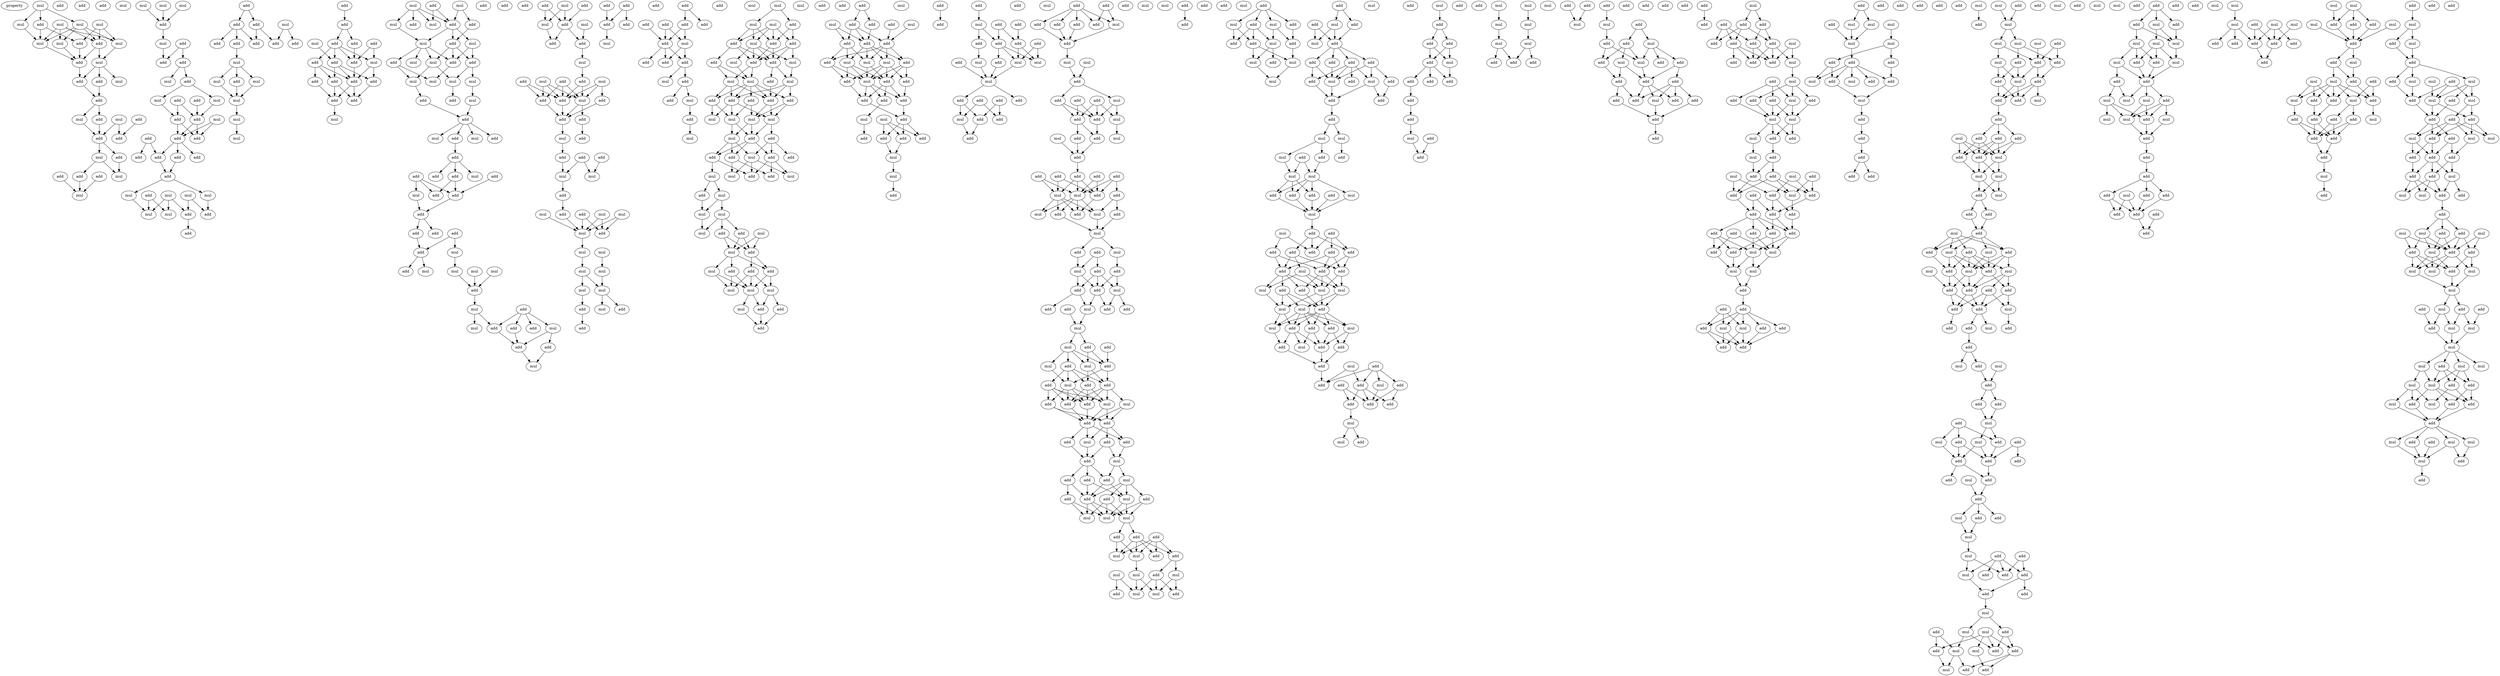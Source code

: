 digraph {
    node [fontcolor=black]
    property [mul=2,lf=1.9]
    0 [ label = mul ];
    1 [ label = mul ];
    2 [ label = mul ];
    3 [ label = mul ];
    4 [ label = add ];
    5 [ label = mul ];
    6 [ label = mul ];
    7 [ label = mul ];
    8 [ label = add ];
    9 [ label = mul ];
    10 [ label = add ];
    11 [ label = mul ];
    12 [ label = add ];
    13 [ label = add ];
    14 [ label = mul ];
    15 [ label = add ];
    16 [ label = add ];
    17 [ label = add ];
    18 [ label = mul ];
    19 [ label = add ];
    20 [ label = add ];
    21 [ label = mul ];
    22 [ label = add ];
    23 [ label = add ];
    24 [ label = add ];
    25 [ label = mul ];
    26 [ label = add ];
    27 [ label = add ];
    28 [ label = add ];
    29 [ label = mul ];
    30 [ label = add ];
    31 [ label = mul ];
    32 [ label = add ];
    33 [ label = mul ];
    34 [ label = mul ];
    35 [ label = mul ];
    36 [ label = mul ];
    37 [ label = add ];
    38 [ label = mul ];
    39 [ label = add ];
    40 [ label = add ];
    41 [ label = add ];
    42 [ label = mul ];
    43 [ label = add ];
    44 [ label = mul ];
    45 [ label = add ];
    46 [ label = add ];
    47 [ label = mul ];
    48 [ label = add ];
    49 [ label = add ];
    50 [ label = mul ];
    51 [ label = add ];
    52 [ label = add ];
    53 [ label = add ];
    54 [ label = add ];
    55 [ label = add ];
    56 [ label = add ];
    57 [ label = add ];
    58 [ label = add ];
    59 [ label = add ];
    60 [ label = mul ];
    61 [ label = mul ];
    62 [ label = mul ];
    63 [ label = mul ];
    64 [ label = add ];
    65 [ label = add ];
    66 [ label = mul ];
    67 [ label = mul ];
    68 [ label = add ];
    69 [ label = add ];
    70 [ label = mul ];
    71 [ label = add ];
    72 [ label = add ];
    73 [ label = add ];
    74 [ label = add ];
    75 [ label = add ];
    76 [ label = add ];
    77 [ label = add ];
    78 [ label = mul ];
    79 [ label = mul ];
    80 [ label = add ];
    81 [ label = mul ];
    82 [ label = mul ];
    83 [ label = mul ];
    84 [ label = mul ];
    85 [ label = add ];
    86 [ label = add ];
    87 [ label = add ];
    88 [ label = mul ];
    89 [ label = add ];
    90 [ label = add ];
    91 [ label = add ];
    92 [ label = add ];
    93 [ label = mul ];
    94 [ label = add ];
    95 [ label = add ];
    96 [ label = add ];
    97 [ label = add ];
    98 [ label = add ];
    99 [ label = add ];
    100 [ label = add ];
    101 [ label = mul ];
    102 [ label = mul ];
    103 [ label = add ];
    104 [ label = mul ];
    105 [ label = add ];
    106 [ label = mul ];
    107 [ label = mul ];
    108 [ label = add ];
    109 [ label = add ];
    110 [ label = add ];
    111 [ label = add ];
    112 [ label = mul ];
    113 [ label = mul ];
    114 [ label = add ];
    115 [ label = mul ];
    116 [ label = add ];
    117 [ label = add ];
    118 [ label = mul ];
    119 [ label = mul ];
    120 [ label = mul ];
    121 [ label = mul ];
    122 [ label = mul ];
    123 [ label = add ];
    124 [ label = add ];
    125 [ label = mul ];
    126 [ label = add ];
    127 [ label = add ];
    128 [ label = mul ];
    129 [ label = add ];
    130 [ label = mul ];
    131 [ label = add ];
    132 [ label = add ];
    133 [ label = mul ];
    134 [ label = add ];
    135 [ label = add ];
    136 [ label = add ];
    137 [ label = add ];
    138 [ label = add ];
    139 [ label = mul ];
    140 [ label = add ];
    141 [ label = add ];
    142 [ label = add ];
    143 [ label = add ];
    144 [ label = add ];
    145 [ label = mul ];
    146 [ label = add ];
    147 [ label = mul ];
    148 [ label = mul ];
    149 [ label = add ];
    150 [ label = mul ];
    151 [ label = mul ];
    152 [ label = add ];
    153 [ label = add ];
    154 [ label = mul ];
    155 [ label = add ];
    156 [ label = mul ];
    157 [ label = add ];
    158 [ label = mul ];
    159 [ label = add ];
    160 [ label = add ];
    161 [ label = add ];
    162 [ label = mul ];
    163 [ label = add ];
    164 [ label = add ];
    165 [ label = mul ];
    166 [ label = add ];
    167 [ label = mul ];
    168 [ label = add ];
    169 [ label = mul ];
    170 [ label = add ];
    171 [ label = add ];
    172 [ label = mul ];
    173 [ label = add ];
    174 [ label = add ];
    175 [ label = mul ];
    176 [ label = mul ];
    177 [ label = add ];
    178 [ label = add ];
    179 [ label = add ];
    180 [ label = mul ];
    181 [ label = add ];
    182 [ label = add ];
    183 [ label = add ];
    184 [ label = mul ];
    185 [ label = add ];
    186 [ label = add ];
    187 [ label = add ];
    188 [ label = add ];
    189 [ label = mul ];
    190 [ label = mul ];
    191 [ label = add ];
    192 [ label = add ];
    193 [ label = mul ];
    194 [ label = add ];
    195 [ label = mul ];
    196 [ label = mul ];
    197 [ label = add ];
    198 [ label = mul ];
    199 [ label = mul ];
    200 [ label = mul ];
    201 [ label = mul ];
    202 [ label = mul ];
    203 [ label = mul ];
    204 [ label = mul ];
    205 [ label = add ];
    206 [ label = mul ];
    207 [ label = add ];
    208 [ label = add ];
    209 [ label = add ];
    210 [ label = add ];
    211 [ label = add ];
    212 [ label = add ];
    213 [ label = mul ];
    214 [ label = add ];
    215 [ label = add ];
    216 [ label = add ];
    217 [ label = add ];
    218 [ label = add ];
    219 [ label = add ];
    220 [ label = add ];
    221 [ label = mul ];
    222 [ label = add ];
    223 [ label = add ];
    224 [ label = add ];
    225 [ label = add ];
    226 [ label = mul ];
    227 [ label = add ];
    228 [ label = mul ];
    229 [ label = add ];
    230 [ label = mul ];
    231 [ label = add ];
    232 [ label = mul ];
    233 [ label = mul ];
    234 [ label = mul ];
    235 [ label = mul ];
    236 [ label = add ];
    237 [ label = add ];
    238 [ label = add ];
    239 [ label = mul ];
    240 [ label = add ];
    241 [ label = mul ];
    242 [ label = add ];
    243 [ label = add ];
    244 [ label = mul ];
    245 [ label = add ];
    246 [ label = mul ];
    247 [ label = mul ];
    248 [ label = add ];
    249 [ label = mul ];
    250 [ label = add ];
    251 [ label = add ];
    252 [ label = add ];
    253 [ label = add ];
    254 [ label = add ];
    255 [ label = mul ];
    256 [ label = mul ];
    257 [ label = mul ];
    258 [ label = mul ];
    259 [ label = mul ];
    260 [ label = add ];
    261 [ label = mul ];
    262 [ label = add ];
    263 [ label = add ];
    264 [ label = add ];
    265 [ label = mul ];
    266 [ label = add ];
    267 [ label = add ];
    268 [ label = mul ];
    269 [ label = mul ];
    270 [ label = add ];
    271 [ label = add ];
    272 [ label = mul ];
    273 [ label = add ];
    274 [ label = mul ];
    275 [ label = mul ];
    276 [ label = mul ];
    277 [ label = mul ];
    278 [ label = add ];
    279 [ label = mul ];
    280 [ label = add ];
    281 [ label = add ];
    282 [ label = mul ];
    283 [ label = add ];
    284 [ label = add ];
    285 [ label = mul ];
    286 [ label = add ];
    287 [ label = add ];
    288 [ label = mul ];
    289 [ label = mul ];
    290 [ label = mul ];
    291 [ label = add ];
    292 [ label = mul ];
    293 [ label = add ];
    294 [ label = add ];
    295 [ label = add ];
    296 [ label = add ];
    297 [ label = add ];
    298 [ label = mul ];
    299 [ label = add ];
    300 [ label = mul ];
    301 [ label = add ];
    302 [ label = add ];
    303 [ label = add ];
    304 [ label = add ];
    305 [ label = mul ];
    306 [ label = mul ];
    307 [ label = add ];
    308 [ label = add ];
    309 [ label = mul ];
    310 [ label = add ];
    311 [ label = add ];
    312 [ label = mul ];
    313 [ label = add ];
    314 [ label = add ];
    315 [ label = add ];
    316 [ label = add ];
    317 [ label = mul ];
    318 [ label = mul ];
    319 [ label = add ];
    320 [ label = add ];
    321 [ label = add ];
    322 [ label = add ];
    323 [ label = add ];
    324 [ label = mul ];
    325 [ label = mul ];
    326 [ label = add ];
    327 [ label = mul ];
    328 [ label = add ];
    329 [ label = add ];
    330 [ label = add ];
    331 [ label = mul ];
    332 [ label = add ];
    333 [ label = add ];
    334 [ label = add ];
    335 [ label = add ];
    336 [ label = add ];
    337 [ label = add ];
    338 [ label = add ];
    339 [ label = mul ];
    340 [ label = add ];
    341 [ label = add ];
    342 [ label = mul ];
    343 [ label = mul ];
    344 [ label = mul ];
    345 [ label = mul ];
    346 [ label = add ];
    347 [ label = add ];
    348 [ label = add ];
    349 [ label = add ];
    350 [ label = mul ];
    351 [ label = add ];
    352 [ label = add ];
    353 [ label = add ];
    354 [ label = add ];
    355 [ label = add ];
    356 [ label = add ];
    357 [ label = mul ];
    358 [ label = add ];
    359 [ label = add ];
    360 [ label = add ];
    361 [ label = add ];
    362 [ label = mul ];
    363 [ label = mul ];
    364 [ label = add ];
    365 [ label = add ];
    366 [ label = add ];
    367 [ label = add ];
    368 [ label = mul ];
    369 [ label = add ];
    370 [ label = add ];
    371 [ label = add ];
    372 [ label = mul ];
    373 [ label = mul ];
    374 [ label = add ];
    375 [ label = add ];
    376 [ label = mul ];
    377 [ label = mul ];
    378 [ label = add ];
    379 [ label = add ];
    380 [ label = add ];
    381 [ label = add ];
    382 [ label = add ];
    383 [ label = add ];
    384 [ label = add ];
    385 [ label = add ];
    386 [ label = mul ];
    387 [ label = mul ];
    388 [ label = add ];
    389 [ label = add ];
    390 [ label = mul ];
    391 [ label = mul ];
    392 [ label = add ];
    393 [ label = mul ];
    394 [ label = mul ];
    395 [ label = add ];
    396 [ label = add ];
    397 [ label = add ];
    398 [ label = add ];
    399 [ label = mul ];
    400 [ label = add ];
    401 [ label = mul ];
    402 [ label = add ];
    403 [ label = add ];
    404 [ label = mul ];
    405 [ label = add ];
    406 [ label = add ];
    407 [ label = add ];
    408 [ label = mul ];
    409 [ label = mul ];
    410 [ label = add ];
    411 [ label = add ];
    412 [ label = add ];
    413 [ label = add ];
    414 [ label = mul ];
    415 [ label = mul ];
    416 [ label = add ];
    417 [ label = mul ];
    418 [ label = add ];
    419 [ label = add ];
    420 [ label = add ];
    421 [ label = add ];
    422 [ label = mul ];
    423 [ label = mul ];
    424 [ label = add ];
    425 [ label = add ];
    426 [ label = add ];
    427 [ label = mul ];
    428 [ label = add ];
    429 [ label = mul ];
    430 [ label = add ];
    431 [ label = add ];
    432 [ label = mul ];
    433 [ label = add ];
    434 [ label = mul ];
    435 [ label = add ];
    436 [ label = add ];
    437 [ label = add ];
    438 [ label = add ];
    439 [ label = add ];
    440 [ label = add ];
    441 [ label = add ];
    442 [ label = mul ];
    443 [ label = mul ];
    444 [ label = mul ];
    445 [ label = mul ];
    446 [ label = add ];
    447 [ label = add ];
    448 [ label = add ];
    449 [ label = mul ];
    450 [ label = mul ];
    451 [ label = add ];
    452 [ label = add ];
    453 [ label = mul ];
    454 [ label = add ];
    455 [ label = mul ];
    456 [ label = mul ];
    457 [ label = add ];
    458 [ label = mul ];
    459 [ label = add ];
    460 [ label = mul ];
    461 [ label = add ];
    462 [ label = add ];
    463 [ label = add ];
    464 [ label = add ];
    465 [ label = mul ];
    466 [ label = add ];
    467 [ label = mul ];
    468 [ label = add ];
    469 [ label = mul ];
    470 [ label = add ];
    471 [ label = add ];
    472 [ label = add ];
    473 [ label = mul ];
    474 [ label = add ];
    475 [ label = add ];
    476 [ label = mul ];
    477 [ label = mul ];
    478 [ label = mul ];
    479 [ label = add ];
    480 [ label = add ];
    481 [ label = add ];
    482 [ label = mul ];
    483 [ label = mul ];
    484 [ label = add ];
    485 [ label = mul ];
    486 [ label = add ];
    487 [ label = add ];
    488 [ label = add ];
    489 [ label = add ];
    490 [ label = add ];
    491 [ label = mul ];
    492 [ label = add ];
    493 [ label = add ];
    494 [ label = add ];
    495 [ label = mul ];
    496 [ label = add ];
    497 [ label = add ];
    498 [ label = add ];
    499 [ label = mul ];
    500 [ label = mul ];
    501 [ label = add ];
    502 [ label = add ];
    503 [ label = add ];
    504 [ label = mul ];
    505 [ label = mul ];
    506 [ label = mul ];
    507 [ label = add ];
    508 [ label = mul ];
    509 [ label = add ];
    510 [ label = add ];
    511 [ label = add ];
    512 [ label = mul ];
    513 [ label = mul ];
    514 [ label = add ];
    515 [ label = add ];
    516 [ label = add ];
    517 [ label = add ];
    518 [ label = add ];
    519 [ label = add ];
    520 [ label = add ];
    521 [ label = add ];
    522 [ label = add ];
    523 [ label = add ];
    524 [ label = mul ];
    525 [ label = mul ];
    526 [ label = add ];
    527 [ label = mul ];
    528 [ label = mul ];
    529 [ label = add ];
    530 [ label = mul ];
    531 [ label = mul ];
    532 [ label = add ];
    533 [ label = add ];
    534 [ label = add ];
    535 [ label = mul ];
    536 [ label = mul ];
    537 [ label = add ];
    538 [ label = mul ];
    539 [ label = add ];
    540 [ label = add ];
    541 [ label = add ];
    542 [ label = add ];
    543 [ label = mul ];
    544 [ label = add ];
    545 [ label = mul ];
    546 [ label = add ];
    547 [ label = add ];
    548 [ label = add ];
    549 [ label = add ];
    550 [ label = add ];
    551 [ label = add ];
    552 [ label = add ];
    553 [ label = mul ];
    554 [ label = mul ];
    555 [ label = mul ];
    556 [ label = add ];
    557 [ label = add ];
    558 [ label = add ];
    559 [ label = add ];
    560 [ label = add ];
    561 [ label = mul ];
    562 [ label = add ];
    563 [ label = add ];
    564 [ label = add ];
    565 [ label = add ];
    566 [ label = add ];
    567 [ label = add ];
    568 [ label = mul ];
    569 [ label = add ];
    570 [ label = add ];
    571 [ label = add ];
    572 [ label = mul ];
    573 [ label = mul ];
    574 [ label = mul ];
    575 [ label = mul ];
    576 [ label = mul ];
    577 [ label = mul ];
    578 [ label = mul ];
    579 [ label = add ];
    580 [ label = add ];
    581 [ label = add ];
    582 [ label = add ];
    583 [ label = add ];
    584 [ label = mul ];
    585 [ label = add ];
    586 [ label = mul ];
    587 [ label = add ];
    588 [ label = add ];
    589 [ label = add ];
    590 [ label = mul ];
    591 [ label = add ];
    592 [ label = mul ];
    593 [ label = add ];
    594 [ label = add ];
    595 [ label = add ];
    596 [ label = mul ];
    597 [ label = add ];
    598 [ label = add ];
    599 [ label = add ];
    600 [ label = add ];
    601 [ label = add ];
    602 [ label = mul ];
    603 [ label = add ];
    604 [ label = add ];
    605 [ label = add ];
    606 [ label = add ];
    607 [ label = add ];
    608 [ label = add ];
    609 [ label = add ];
    610 [ label = add ];
    611 [ label = add ];
    612 [ label = mul ];
    613 [ label = add ];
    614 [ label = add ];
    615 [ label = add ];
    616 [ label = add ];
    617 [ label = add ];
    618 [ label = add ];
    619 [ label = add ];
    620 [ label = mul ];
    621 [ label = add ];
    622 [ label = mul ];
    623 [ label = add ];
    624 [ label = add ];
    625 [ label = mul ];
    626 [ label = add ];
    627 [ label = add ];
    628 [ label = mul ];
    629 [ label = add ];
    630 [ label = add ];
    631 [ label = add ];
    632 [ label = mul ];
    633 [ label = mul ];
    634 [ label = add ];
    635 [ label = add ];
    636 [ label = mul ];
    637 [ label = add ];
    638 [ label = mul ];
    639 [ label = add ];
    640 [ label = add ];
    641 [ label = mul ];
    642 [ label = mul ];
    643 [ label = add ];
    644 [ label = mul ];
    645 [ label = add ];
    646 [ label = add ];
    647 [ label = add ];
    648 [ label = add ];
    649 [ label = add ];
    650 [ label = add ];
    651 [ label = add ];
    652 [ label = add ];
    653 [ label = add ];
    654 [ label = add ];
    655 [ label = add ];
    656 [ label = add ];
    657 [ label = mul ];
    658 [ label = mul ];
    659 [ label = add ];
    660 [ label = add ];
    661 [ label = mul ];
    662 [ label = mul ];
    663 [ label = add ];
    664 [ label = add ];
    665 [ label = add ];
    666 [ label = add ];
    667 [ label = mul ];
    668 [ label = add ];
    669 [ label = mul ];
    670 [ label = add ];
    671 [ label = add ];
    672 [ label = add ];
    673 [ label = add ];
    674 [ label = add ];
    675 [ label = mul ];
    676 [ label = mul ];
    677 [ label = mul ];
    678 [ label = mul ];
    679 [ label = mul ];
    680 [ label = add ];
    681 [ label = add ];
    682 [ label = add ];
    683 [ label = mul ];
    684 [ label = add ];
    685 [ label = mul ];
    686 [ label = add ];
    687 [ label = add ];
    688 [ label = mul ];
    689 [ label = add ];
    690 [ label = add ];
    691 [ label = add ];
    692 [ label = add ];
    693 [ label = add ];
    694 [ label = add ];
    695 [ label = add ];
    696 [ label = add ];
    697 [ label = add ];
    698 [ label = add ];
    699 [ label = mul ];
    700 [ label = mul ];
    701 [ label = add ];
    702 [ label = add ];
    703 [ label = mul ];
    704 [ label = mul ];
    705 [ label = mul ];
    706 [ label = mul ];
    707 [ label = add ];
    708 [ label = mul ];
    709 [ label = add ];
    710 [ label = add ];
    711 [ label = add ];
    712 [ label = add ];
    713 [ label = add ];
    714 [ label = mul ];
    715 [ label = add ];
    716 [ label = add ];
    717 [ label = mul ];
    718 [ label = add ];
    719 [ label = add ];
    720 [ label = add ];
    721 [ label = add ];
    722 [ label = mul ];
    723 [ label = add ];
    724 [ label = mul ];
    725 [ label = add ];
    726 [ label = mul ];
    727 [ label = mul ];
    728 [ label = mul ];
    729 [ label = add ];
    730 [ label = add ];
    731 [ label = add ];
    732 [ label = add ];
    733 [ label = mul ];
    734 [ label = add ];
    735 [ label = add ];
    736 [ label = add ];
    737 [ label = mul ];
    738 [ label = mul ];
    739 [ label = add ];
    740 [ label = mul ];
    741 [ label = add ];
    742 [ label = add ];
    743 [ label = mul ];
    744 [ label = mul ];
    745 [ label = add ];
    746 [ label = add ];
    747 [ label = add ];
    748 [ label = add ];
    749 [ label = mul ];
    750 [ label = add ];
    751 [ label = add ];
    752 [ label = add ];
    753 [ label = mul ];
    754 [ label = add ];
    755 [ label = add ];
    756 [ label = add ];
    757 [ label = mul ];
    758 [ label = mul ];
    759 [ label = mul ];
    760 [ label = add ];
    761 [ label = add ];
    762 [ label = add ];
    763 [ label = mul ];
    764 [ label = add ];
    765 [ label = add ];
    766 [ label = mul ];
    767 [ label = add ];
    768 [ label = add ];
    769 [ label = add ];
    770 [ label = add ];
    771 [ label = mul ];
    772 [ label = mul ];
    773 [ label = add ];
    774 [ label = add ];
    775 [ label = add ];
    776 [ label = mul ];
    777 [ label = add ];
    778 [ label = add ];
    779 [ label = mul ];
    780 [ label = add ];
    781 [ label = add ];
    782 [ label = mul ];
    783 [ label = add ];
    784 [ label = mul ];
    785 [ label = mul ];
    786 [ label = add ];
    787 [ label = add ];
    788 [ label = add ];
    789 [ label = mul ];
    790 [ label = add ];
    791 [ label = add ];
    792 [ label = add ];
    793 [ label = add ];
    794 [ label = add ];
    795 [ label = mul ];
    796 [ label = add ];
    797 [ label = mul ];
    798 [ label = mul ];
    799 [ label = add ];
    800 [ label = add ];
    801 [ label = mul ];
    802 [ label = add ];
    803 [ label = add ];
    804 [ label = mul ];
    805 [ label = add ];
    806 [ label = add ];
    807 [ label = mul ];
    808 [ label = add ];
    809 [ label = add ];
    810 [ label = add ];
    811 [ label = mul ];
    812 [ label = mul ];
    813 [ label = mul ];
    814 [ label = mul ];
    815 [ label = add ];
    816 [ label = mul ];
    817 [ label = mul ];
    818 [ label = add ];
    819 [ label = add ];
    820 [ label = add ];
    821 [ label = mul ];
    822 [ label = mul ];
    823 [ label = mul ];
    824 [ label = add ];
    825 [ label = add ];
    826 [ label = mul ];
    827 [ label = mul ];
    828 [ label = mul ];
    829 [ label = add ];
    830 [ label = add ];
    831 [ label = add ];
    832 [ label = add ];
    833 [ label = mul ];
    834 [ label = add ];
    835 [ label = add ];
    836 [ label = add ];
    837 [ label = mul ];
    838 [ label = add ];
    839 [ label = add ];
    840 [ label = add ];
    841 [ label = add ];
    842 [ label = add ];
    843 [ label = mul ];
    844 [ label = add ];
    845 [ label = mul ];
    846 [ label = mul ];
    847 [ label = mul ];
    848 [ label = add ];
    849 [ label = add ];
    850 [ label = add ];
    851 [ label = add ];
    852 [ label = add ];
    853 [ label = add ];
    854 [ label = mul ];
    855 [ label = mul ];
    856 [ label = mul ];
    857 [ label = add ];
    858 [ label = add ];
    859 [ label = add ];
    860 [ label = mul ];
    861 [ label = add ];
    862 [ label = mul ];
    863 [ label = add ];
    864 [ label = mul ];
    865 [ label = mul ];
    866 [ label = add ];
    867 [ label = add ];
    868 [ label = add ];
    869 [ label = mul ];
    870 [ label = add ];
    871 [ label = mul ];
    872 [ label = add ];
    873 [ label = add ];
    874 [ label = add ];
    875 [ label = add ];
    876 [ label = mul ];
    877 [ label = add ];
    878 [ label = add ];
    879 [ label = add ];
    880 [ label = add ];
    881 [ label = add ];
    882 [ label = mul ];
    883 [ label = add ];
    884 [ label = add ];
    885 [ label = mul ];
    886 [ label = add ];
    887 [ label = mul ];
    888 [ label = add ];
    889 [ label = mul ];
    890 [ label = add ];
    891 [ label = mul ];
    892 [ label = mul ];
    893 [ label = add ];
    894 [ label = mul ];
    895 [ label = add ];
    896 [ label = add ];
    897 [ label = mul ];
    898 [ label = add ];
    899 [ label = add ];
    900 [ label = add ];
    901 [ label = mul ];
    902 [ label = mul ];
    903 [ label = mul ];
    904 [ label = add ];
    905 [ label = add ];
    906 [ label = add ];
    907 [ label = add ];
    908 [ label = add ];
    909 [ label = add ];
    910 [ label = mul ];
    911 [ label = add ];
    912 [ label = mul ];
    913 [ label = add ];
    914 [ label = mul ];
    915 [ label = add ];
    916 [ label = add ];
    917 [ label = add ];
    918 [ label = mul ];
    919 [ label = mul ];
    920 [ label = add ];
    921 [ label = mul ];
    922 [ label = add ];
    923 [ label = add ];
    924 [ label = add ];
    925 [ label = mul ];
    926 [ label = add ];
    927 [ label = mul ];
    928 [ label = mul ];
    929 [ label = mul ];
    930 [ label = mul ];
    931 [ label = add ];
    932 [ label = add ];
    933 [ label = mul ];
    934 [ label = add ];
    935 [ label = add ];
    936 [ label = add ];
    937 [ label = mul ];
    938 [ label = mul ];
    939 [ label = mul ];
    940 [ label = mul ];
    941 [ label = mul ];
    942 [ label = add ];
    943 [ label = mul ];
    944 [ label = add ];
    945 [ label = mul ];
    946 [ label = mul ];
    947 [ label = add ];
    948 [ label = add ];
    949 [ label = add ];
    950 [ label = add ];
    951 [ label = mul ];
    952 [ label = mul ];
    953 [ label = add ];
    954 [ label = add ];
    955 [ label = mul ];
    956 [ label = add ];
    957 [ label = mul ];
    958 [ label = mul ];
    959 [ label = mul ];
    960 [ label = add ];
    961 [ label = add ];
    0 -> 1 [ name = 0 ];
    0 -> 4 [ name = 1 ];
    0 -> 5 [ name = 2 ];
    1 -> 6 [ name = 3 ];
    2 -> 6 [ name = 4 ];
    2 -> 7 [ name = 5 ];
    2 -> 8 [ name = 6 ];
    2 -> 9 [ name = 7 ];
    3 -> 7 [ name = 8 ];
    3 -> 8 [ name = 9 ];
    3 -> 10 [ name = 10 ];
    4 -> 6 [ name = 11 ];
    4 -> 10 [ name = 12 ];
    5 -> 6 [ name = 13 ];
    5 -> 7 [ name = 14 ];
    5 -> 8 [ name = 15 ];
    5 -> 9 [ name = 16 ];
    6 -> 12 [ name = 17 ];
    7 -> 11 [ name = 18 ];
    8 -> 11 [ name = 19 ];
    8 -> 12 [ name = 20 ];
    9 -> 12 [ name = 21 ];
    10 -> 12 [ name = 22 ];
    11 -> 13 [ name = 23 ];
    11 -> 14 [ name = 24 ];
    11 -> 16 [ name = 25 ];
    12 -> 13 [ name = 26 ];
    13 -> 17 [ name = 27 ];
    16 -> 17 [ name = 28 ];
    17 -> 18 [ name = 29 ];
    17 -> 19 [ name = 30 ];
    18 -> 23 [ name = 31 ];
    19 -> 23 [ name = 32 ];
    21 -> 23 [ name = 33 ];
    21 -> 24 [ name = 34 ];
    22 -> 24 [ name = 35 ];
    23 -> 25 [ name = 36 ];
    23 -> 26 [ name = 37 ];
    25 -> 28 [ name = 38 ];
    25 -> 29 [ name = 39 ];
    26 -> 29 [ name = 40 ];
    27 -> 31 [ name = 41 ];
    28 -> 31 [ name = 42 ];
    30 -> 31 [ name = 43 ];
    34 -> 37 [ name = 44 ];
    35 -> 37 [ name = 45 ];
    36 -> 37 [ name = 46 ];
    37 -> 38 [ name = 47 ];
    38 -> 41 [ name = 48 ];
    39 -> 40 [ name = 49 ];
    39 -> 41 [ name = 50 ];
    40 -> 42 [ name = 51 ];
    40 -> 43 [ name = 52 ];
    43 -> 44 [ name = 53 ];
    43 -> 47 [ name = 54 ];
    44 -> 48 [ name = 55 ];
    45 -> 49 [ name = 56 ];
    46 -> 48 [ name = 57 ];
    46 -> 49 [ name = 58 ];
    47 -> 49 [ name = 59 ];
    48 -> 51 [ name = 60 ];
    48 -> 53 [ name = 61 ];
    49 -> 51 [ name = 62 ];
    49 -> 53 [ name = 63 ];
    50 -> 51 [ name = 64 ];
    50 -> 53 [ name = 65 ];
    51 -> 54 [ name = 66 ];
    51 -> 55 [ name = 67 ];
    51 -> 56 [ name = 68 ];
    52 -> 54 [ name = 69 ];
    52 -> 57 [ name = 70 ];
    54 -> 58 [ name = 71 ];
    55 -> 58 [ name = 72 ];
    58 -> 60 [ name = 73 ];
    58 -> 61 [ name = 74 ];
    59 -> 66 [ name = 75 ];
    59 -> 67 [ name = 76 ];
    60 -> 64 [ name = 77 ];
    61 -> 66 [ name = 78 ];
    62 -> 65 [ name = 79 ];
    62 -> 66 [ name = 80 ];
    62 -> 67 [ name = 81 ];
    63 -> 64 [ name = 82 ];
    63 -> 65 [ name = 83 ];
    65 -> 68 [ name = 84 ];
    69 -> 71 [ name = 85 ];
    69 -> 72 [ name = 86 ];
    70 -> 74 [ name = 87 ];
    70 -> 75 [ name = 88 ];
    71 -> 74 [ name = 89 ];
    71 -> 77 [ name = 90 ];
    72 -> 73 [ name = 91 ];
    72 -> 76 [ name = 92 ];
    72 -> 77 [ name = 93 ];
    73 -> 78 [ name = 94 ];
    78 -> 79 [ name = 95 ];
    78 -> 80 [ name = 96 ];
    78 -> 81 [ name = 97 ];
    79 -> 82 [ name = 98 ];
    80 -> 82 [ name = 99 ];
    81 -> 82 [ name = 100 ];
    82 -> 83 [ name = 101 ];
    83 -> 84 [ name = 102 ];
    85 -> 86 [ name = 103 ];
    86 -> 87 [ name = 104 ];
    86 -> 90 [ name = 105 ];
    87 -> 94 [ name = 106 ];
    88 -> 91 [ name = 107 ];
    89 -> 93 [ name = 108 ];
    89 -> 94 [ name = 109 ];
    90 -> 91 [ name = 110 ];
    90 -> 92 [ name = 111 ];
    90 -> 93 [ name = 112 ];
    90 -> 94 [ name = 113 ];
    91 -> 96 [ name = 114 ];
    91 -> 97 [ name = 115 ];
    91 -> 98 [ name = 116 ];
    92 -> 95 [ name = 117 ];
    92 -> 97 [ name = 118 ];
    92 -> 98 [ name = 119 ];
    93 -> 96 [ name = 120 ];
    93 -> 98 [ name = 121 ];
    94 -> 98 [ name = 122 ];
    95 -> 100 [ name = 123 ];
    96 -> 99 [ name = 124 ];
    97 -> 99 [ name = 125 ];
    97 -> 100 [ name = 126 ];
    98 -> 99 [ name = 127 ];
    98 -> 100 [ name = 128 ];
    100 -> 101 [ name = 129 ];
    102 -> 106 [ name = 130 ];
    102 -> 107 [ name = 131 ];
    102 -> 109 [ name = 132 ];
    102 -> 110 [ name = 133 ];
    104 -> 108 [ name = 134 ];
    104 -> 110 [ name = 135 ];
    105 -> 107 [ name = 136 ];
    105 -> 110 [ name = 137 ];
    106 -> 112 [ name = 138 ];
    108 -> 111 [ name = 139 ];
    110 -> 111 [ name = 140 ];
    110 -> 112 [ name = 141 ];
    110 -> 113 [ name = 142 ];
    111 -> 114 [ name = 143 ];
    111 -> 117 [ name = 144 ];
    111 -> 118 [ name = 145 ];
    112 -> 115 [ name = 146 ];
    112 -> 116 [ name = 147 ];
    112 -> 117 [ name = 148 ];
    112 -> 118 [ name = 149 ];
    113 -> 114 [ name = 150 ];
    113 -> 117 [ name = 151 ];
    114 -> 121 [ name = 152 ];
    114 -> 122 [ name = 153 ];
    116 -> 119 [ name = 154 ];
    116 -> 120 [ name = 155 ];
    117 -> 119 [ name = 156 ];
    118 -> 120 [ name = 157 ];
    118 -> 121 [ name = 158 ];
    120 -> 124 [ name = 159 ];
    121 -> 123 [ name = 160 ];
    122 -> 125 [ name = 161 ];
    124 -> 126 [ name = 162 ];
    125 -> 126 [ name = 163 ];
    126 -> 128 [ name = 164 ];
    126 -> 129 [ name = 165 ];
    126 -> 130 [ name = 166 ];
    126 -> 131 [ name = 167 ];
    129 -> 132 [ name = 168 ];
    132 -> 133 [ name = 169 ];
    132 -> 134 [ name = 170 ];
    132 -> 135 [ name = 171 ];
    135 -> 138 [ name = 172 ];
    135 -> 140 [ name = 173 ];
    136 -> 140 [ name = 174 ];
    137 -> 138 [ name = 175 ];
    137 -> 139 [ name = 176 ];
    137 -> 140 [ name = 177 ];
    139 -> 141 [ name = 178 ];
    140 -> 141 [ name = 179 ];
    141 -> 143 [ name = 180 ];
    141 -> 144 [ name = 181 ];
    142 -> 145 [ name = 182 ];
    142 -> 146 [ name = 183 ];
    144 -> 146 [ name = 184 ];
    145 -> 148 [ name = 185 ];
    146 -> 147 [ name = 186 ];
    146 -> 149 [ name = 187 ];
    148 -> 152 [ name = 188 ];
    150 -> 152 [ name = 189 ];
    151 -> 152 [ name = 190 ];
    152 -> 154 [ name = 191 ];
    153 -> 155 [ name = 192 ];
    153 -> 157 [ name = 193 ];
    153 -> 158 [ name = 194 ];
    153 -> 159 [ name = 195 ];
    154 -> 156 [ name = 196 ];
    154 -> 157 [ name = 197 ];
    155 -> 160 [ name = 198 ];
    157 -> 160 [ name = 199 ];
    158 -> 160 [ name = 200 ];
    158 -> 161 [ name = 201 ];
    160 -> 162 [ name = 202 ];
    161 -> 162 [ name = 203 ];
    164 -> 168 [ name = 204 ];
    165 -> 167 [ name = 205 ];
    165 -> 168 [ name = 206 ];
    166 -> 167 [ name = 207 ];
    166 -> 168 [ name = 208 ];
    167 -> 170 [ name = 209 ];
    168 -> 170 [ name = 210 ];
    168 -> 171 [ name = 211 ];
    169 -> 171 [ name = 212 ];
    171 -> 172 [ name = 213 ];
    172 -> 177 [ name = 214 ];
    173 -> 178 [ name = 215 ];
    173 -> 181 [ name = 216 ];
    174 -> 178 [ name = 217 ];
    174 -> 180 [ name = 218 ];
    174 -> 181 [ name = 219 ];
    175 -> 178 [ name = 220 ];
    175 -> 180 [ name = 221 ];
    175 -> 181 [ name = 222 ];
    176 -> 178 [ name = 223 ];
    176 -> 179 [ name = 224 ];
    176 -> 180 [ name = 225 ];
    177 -> 178 [ name = 226 ];
    177 -> 180 [ name = 227 ];
    178 -> 182 [ name = 228 ];
    179 -> 182 [ name = 229 ];
    180 -> 182 [ name = 230 ];
    180 -> 183 [ name = 231 ];
    181 -> 182 [ name = 232 ];
    182 -> 184 [ name = 233 ];
    183 -> 185 [ name = 234 ];
    184 -> 187 [ name = 235 ];
    186 -> 190 [ name = 236 ];
    187 -> 189 [ name = 237 ];
    188 -> 189 [ name = 238 ];
    188 -> 190 [ name = 239 ];
    189 -> 191 [ name = 240 ];
    191 -> 192 [ name = 241 ];
    192 -> 198 [ name = 242 ];
    193 -> 197 [ name = 243 ];
    193 -> 198 [ name = 244 ];
    194 -> 197 [ name = 245 ];
    194 -> 198 [ name = 246 ];
    195 -> 197 [ name = 247 ];
    195 -> 198 [ name = 248 ];
    196 -> 198 [ name = 249 ];
    198 -> 199 [ name = 250 ];
    199 -> 201 [ name = 251 ];
    200 -> 202 [ name = 252 ];
    201 -> 203 [ name = 253 ];
    201 -> 204 [ name = 254 ];
    202 -> 204 [ name = 255 ];
    203 -> 207 [ name = 256 ];
    204 -> 205 [ name = 257 ];
    204 -> 206 [ name = 258 ];
    207 -> 208 [ name = 259 ];
    209 -> 212 [ name = 260 ];
    210 -> 211 [ name = 261 ];
    210 -> 212 [ name = 262 ];
    212 -> 213 [ name = 263 ];
    215 -> 218 [ name = 264 ];
    215 -> 219 [ name = 265 ];
    216 -> 220 [ name = 266 ];
    217 -> 220 [ name = 267 ];
    217 -> 221 [ name = 268 ];
    218 -> 220 [ name = 269 ];
    218 -> 221 [ name = 270 ];
    220 -> 222 [ name = 271 ];
    220 -> 223 [ name = 272 ];
    220 -> 225 [ name = 273 ];
    221 -> 223 [ name = 274 ];
    221 -> 225 [ name = 275 ];
    223 -> 226 [ name = 276 ];
    223 -> 227 [ name = 277 ];
    227 -> 229 [ name = 278 ];
    227 -> 230 [ name = 279 ];
    230 -> 231 [ name = 280 ];
    231 -> 232 [ name = 281 ];
    233 -> 235 [ name = 282 ];
    233 -> 236 [ name = 283 ];
    234 -> 237 [ name = 284 ];
    234 -> 238 [ name = 285 ];
    234 -> 239 [ name = 286 ];
    234 -> 240 [ name = 287 ];
    235 -> 238 [ name = 288 ];
    235 -> 239 [ name = 289 ];
    235 -> 240 [ name = 290 ];
    236 -> 237 [ name = 291 ];
    236 -> 238 [ name = 292 ];
    237 -> 242 [ name = 293 ];
    237 -> 244 [ name = 294 ];
    237 -> 245 [ name = 295 ];
    238 -> 242 [ name = 296 ];
    238 -> 245 [ name = 297 ];
    239 -> 241 [ name = 298 ];
    239 -> 242 [ name = 299 ];
    239 -> 244 [ name = 300 ];
    239 -> 245 [ name = 301 ];
    240 -> 242 [ name = 302 ];
    240 -> 243 [ name = 303 ];
    240 -> 245 [ name = 304 ];
    241 -> 247 [ name = 305 ];
    242 -> 246 [ name = 306 ];
    242 -> 247 [ name = 307 ];
    243 -> 246 [ name = 308 ];
    243 -> 247 [ name = 309 ];
    244 -> 249 [ name = 310 ];
    245 -> 248 [ name = 311 ];
    245 -> 249 [ name = 312 ];
    246 -> 250 [ name = 313 ];
    246 -> 253 [ name = 314 ];
    246 -> 254 [ name = 315 ];
    247 -> 250 [ name = 316 ];
    247 -> 251 [ name = 317 ];
    247 -> 252 [ name = 318 ];
    247 -> 253 [ name = 319 ];
    247 -> 254 [ name = 320 ];
    248 -> 250 [ name = 321 ];
    249 -> 250 [ name = 322 ];
    249 -> 251 [ name = 323 ];
    249 -> 253 [ name = 324 ];
    250 -> 255 [ name = 325 ];
    250 -> 258 [ name = 326 ];
    251 -> 255 [ name = 327 ];
    251 -> 258 [ name = 328 ];
    252 -> 255 [ name = 329 ];
    252 -> 257 [ name = 330 ];
    253 -> 257 [ name = 331 ];
    253 -> 258 [ name = 332 ];
    253 -> 259 [ name = 333 ];
    254 -> 257 [ name = 334 ];
    254 -> 259 [ name = 335 ];
    255 -> 261 [ name = 336 ];
    255 -> 262 [ name = 337 ];
    257 -> 261 [ name = 338 ];
    257 -> 262 [ name = 339 ];
    258 -> 260 [ name = 340 ];
    258 -> 262 [ name = 341 ];
    260 -> 263 [ name = 342 ];
    260 -> 264 [ name = 343 ];
    260 -> 265 [ name = 344 ];
    261 -> 265 [ name = 345 ];
    261 -> 266 [ name = 346 ];
    261 -> 267 [ name = 347 ];
    262 -> 264 [ name = 348 ];
    262 -> 266 [ name = 349 ];
    262 -> 267 [ name = 350 ];
    264 -> 268 [ name = 351 ];
    264 -> 270 [ name = 352 ];
    264 -> 271 [ name = 353 ];
    265 -> 268 [ name = 354 ];
    265 -> 270 [ name = 355 ];
    265 -> 272 [ name = 356 ];
    266 -> 269 [ name = 357 ];
    266 -> 270 [ name = 358 ];
    267 -> 271 [ name = 359 ];
    267 -> 272 [ name = 360 ];
    269 -> 273 [ name = 361 ];
    269 -> 274 [ name = 362 ];
    273 -> 275 [ name = 363 ];
    274 -> 275 [ name = 364 ];
    274 -> 276 [ name = 365 ];
    275 -> 279 [ name = 366 ];
    276 -> 278 [ name = 367 ];
    276 -> 279 [ name = 368 ];
    276 -> 280 [ name = 369 ];
    277 -> 282 [ name = 370 ];
    277 -> 283 [ name = 371 ];
    278 -> 282 [ name = 372 ];
    278 -> 283 [ name = 373 ];
    280 -> 282 [ name = 374 ];
    280 -> 283 [ name = 375 ];
    282 -> 284 [ name = 376 ];
    282 -> 285 [ name = 377 ];
    282 -> 287 [ name = 378 ];
    283 -> 286 [ name = 379 ];
    283 -> 287 [ name = 380 ];
    284 -> 288 [ name = 381 ];
    284 -> 289 [ name = 382 ];
    285 -> 288 [ name = 383 ];
    285 -> 289 [ name = 384 ];
    286 -> 288 [ name = 385 ];
    286 -> 289 [ name = 386 ];
    286 -> 290 [ name = 387 ];
    287 -> 288 [ name = 388 ];
    287 -> 290 [ name = 389 ];
    288 -> 292 [ name = 390 ];
    288 -> 294 [ name = 391 ];
    290 -> 293 [ name = 392 ];
    290 -> 294 [ name = 393 ];
    292 -> 295 [ name = 394 ];
    293 -> 295 [ name = 395 ];
    294 -> 295 [ name = 396 ];
    296 -> 297 [ name = 397 ];
    296 -> 299 [ name = 398 ];
    297 -> 302 [ name = 399 ];
    298 -> 302 [ name = 400 ];
    298 -> 304 [ name = 401 ];
    299 -> 302 [ name = 402 ];
    299 -> 303 [ name = 403 ];
    299 -> 304 [ name = 404 ];
    300 -> 303 [ name = 405 ];
    301 -> 303 [ name = 406 ];
    302 -> 305 [ name = 407 ];
    302 -> 306 [ name = 408 ];
    302 -> 307 [ name = 409 ];
    302 -> 309 [ name = 410 ];
    303 -> 306 [ name = 411 ];
    303 -> 307 [ name = 412 ];
    303 -> 308 [ name = 413 ];
    303 -> 309 [ name = 414 ];
    304 -> 305 [ name = 415 ];
    304 -> 306 [ name = 416 ];
    304 -> 308 [ name = 417 ];
    305 -> 310 [ name = 418 ];
    305 -> 312 [ name = 419 ];
    305 -> 313 [ name = 420 ];
    306 -> 310 [ name = 421 ];
    306 -> 312 [ name = 422 ];
    307 -> 310 [ name = 423 ];
    307 -> 311 [ name = 424 ];
    307 -> 312 [ name = 425 ];
    308 -> 312 [ name = 426 ];
    308 -> 313 [ name = 427 ];
    309 -> 310 [ name = 428 ];
    309 -> 311 [ name = 429 ];
    309 -> 312 [ name = 430 ];
    309 -> 313 [ name = 431 ];
    310 -> 314 [ name = 432 ];
    310 -> 315 [ name = 433 ];
    310 -> 316 [ name = 434 ];
    311 -> 316 [ name = 435 ];
    312 -> 314 [ name = 436 ];
    312 -> 315 [ name = 437 ];
    312 -> 316 [ name = 438 ];
    313 -> 315 [ name = 439 ];
    314 -> 317 [ name = 440 ];
    315 -> 319 [ name = 441 ];
    316 -> 319 [ name = 442 ];
    317 -> 322 [ name = 443 ];
    318 -> 320 [ name = 444 ];
    318 -> 321 [ name = 445 ];
    318 -> 323 [ name = 446 ];
    319 -> 320 [ name = 447 ];
    319 -> 321 [ name = 448 ];
    319 -> 323 [ name = 449 ];
    320 -> 324 [ name = 450 ];
    321 -> 324 [ name = 451 ];
    324 -> 325 [ name = 452 ];
    325 -> 326 [ name = 453 ];
    328 -> 329 [ name = 454 ];
    330 -> 331 [ name = 455 ];
    331 -> 335 [ name = 456 ];
    331 -> 338 [ name = 457 ];
    333 -> 337 [ name = 458 ];
    334 -> 337 [ name = 459 ];
    334 -> 338 [ name = 460 ];
    335 -> 342 [ name = 461 ];
    336 -> 339 [ name = 462 ];
    336 -> 343 [ name = 463 ];
    337 -> 339 [ name = 464 ];
    337 -> 343 [ name = 465 ];
    338 -> 339 [ name = 466 ];
    338 -> 340 [ name = 467 ];
    338 -> 343 [ name = 468 ];
    339 -> 344 [ name = 469 ];
    340 -> 344 [ name = 470 ];
    341 -> 344 [ name = 471 ];
    342 -> 344 [ name = 472 ];
    344 -> 346 [ name = 473 ];
    344 -> 349 [ name = 474 ];
    346 -> 350 [ name = 475 ];
    346 -> 352 [ name = 476 ];
    347 -> 351 [ name = 477 ];
    347 -> 352 [ name = 478 ];
    348 -> 350 [ name = 479 ];
    348 -> 351 [ name = 480 ];
    350 -> 353 [ name = 481 ];
    352 -> 353 [ name = 482 ];
    354 -> 356 [ name = 483 ];
    354 -> 357 [ name = 484 ];
    354 -> 358 [ name = 485 ];
    354 -> 359 [ name = 486 ];
    354 -> 360 [ name = 487 ];
    355 -> 357 [ name = 488 ];
    355 -> 360 [ name = 489 ];
    356 -> 361 [ name = 490 ];
    357 -> 361 [ name = 491 ];
    358 -> 361 [ name = 492 ];
    359 -> 361 [ name = 493 ];
    361 -> 362 [ name = 494 ];
    362 -> 364 [ name = 495 ];
    363 -> 364 [ name = 496 ];
    364 -> 367 [ name = 497 ];
    364 -> 368 [ name = 498 ];
    365 -> 370 [ name = 499 ];
    365 -> 371 [ name = 500 ];
    365 -> 372 [ name = 501 ];
    366 -> 370 [ name = 502 ];
    366 -> 371 [ name = 503 ];
    367 -> 370 [ name = 504 ];
    367 -> 371 [ name = 505 ];
    368 -> 370 [ name = 506 ];
    368 -> 372 [ name = 507 ];
    370 -> 374 [ name = 508 ];
    371 -> 374 [ name = 509 ];
    371 -> 375 [ name = 510 ];
    372 -> 377 [ name = 511 ];
    373 -> 378 [ name = 512 ];
    374 -> 378 [ name = 513 ];
    375 -> 378 [ name = 514 ];
    378 -> 382 [ name = 515 ];
    379 -> 386 [ name = 516 ];
    379 -> 387 [ name = 517 ];
    380 -> 384 [ name = 518 ];
    380 -> 387 [ name = 519 ];
    381 -> 384 [ name = 520 ];
    381 -> 385 [ name = 521 ];
    381 -> 387 [ name = 522 ];
    382 -> 384 [ name = 523 ];
    382 -> 386 [ name = 524 ];
    382 -> 387 [ name = 525 ];
    383 -> 384 [ name = 526 ];
    383 -> 386 [ name = 527 ];
    384 -> 389 [ name = 528 ];
    385 -> 388 [ name = 529 ];
    385 -> 390 [ name = 530 ];
    386 -> 389 [ name = 531 ];
    386 -> 390 [ name = 532 ];
    386 -> 391 [ name = 533 ];
    386 -> 392 [ name = 534 ];
    387 -> 389 [ name = 535 ];
    387 -> 390 [ name = 536 ];
    387 -> 391 [ name = 537 ];
    387 -> 392 [ name = 538 ];
    388 -> 393 [ name = 539 ];
    390 -> 393 [ name = 540 ];
    392 -> 393 [ name = 541 ];
    393 -> 394 [ name = 542 ];
    393 -> 396 [ name = 543 ];
    394 -> 398 [ name = 544 ];
    395 -> 397 [ name = 545 ];
    395 -> 399 [ name = 546 ];
    396 -> 399 [ name = 547 ];
    397 -> 400 [ name = 548 ];
    397 -> 401 [ name = 549 ];
    397 -> 402 [ name = 550 ];
    398 -> 401 [ name = 551 ];
    398 -> 402 [ name = 552 ];
    399 -> 400 [ name = 553 ];
    399 -> 402 [ name = 554 ];
    400 -> 403 [ name = 555 ];
    400 -> 404 [ name = 556 ];
    401 -> 405 [ name = 557 ];
    401 -> 407 [ name = 558 ];
    402 -> 404 [ name = 559 ];
    402 -> 405 [ name = 560 ];
    404 -> 408 [ name = 561 ];
    406 -> 408 [ name = 562 ];
    408 -> 409 [ name = 563 ];
    408 -> 410 [ name = 564 ];
    409 -> 412 [ name = 565 ];
    409 -> 413 [ name = 566 ];
    409 -> 414 [ name = 567 ];
    409 -> 415 [ name = 568 ];
    410 -> 412 [ name = 569 ];
    410 -> 414 [ name = 570 ];
    411 -> 412 [ name = 571 ];
    412 -> 416 [ name = 572 ];
    412 -> 417 [ name = 573 ];
    413 -> 416 [ name = 574 ];
    413 -> 417 [ name = 575 ];
    413 -> 418 [ name = 576 ];
    413 -> 419 [ name = 577 ];
    414 -> 416 [ name = 578 ];
    414 -> 418 [ name = 579 ];
    415 -> 417 [ name = 580 ];
    416 -> 421 [ name = 581 ];
    416 -> 422 [ name = 582 ];
    416 -> 423 [ name = 583 ];
    416 -> 424 [ name = 584 ];
    417 -> 420 [ name = 585 ];
    417 -> 421 [ name = 586 ];
    417 -> 423 [ name = 587 ];
    417 -> 424 [ name = 588 ];
    418 -> 421 [ name = 589 ];
    418 -> 423 [ name = 590 ];
    418 -> 424 [ name = 591 ];
    419 -> 420 [ name = 592 ];
    419 -> 421 [ name = 593 ];
    419 -> 423 [ name = 594 ];
    419 -> 424 [ name = 595 ];
    420 -> 425 [ name = 596 ];
    420 -> 426 [ name = 597 ];
    421 -> 425 [ name = 598 ];
    422 -> 425 [ name = 599 ];
    422 -> 426 [ name = 600 ];
    423 -> 425 [ name = 601 ];
    423 -> 426 [ name = 602 ];
    424 -> 425 [ name = 603 ];
    425 -> 427 [ name = 604 ];
    425 -> 430 [ name = 605 ];
    425 -> 431 [ name = 606 ];
    426 -> 427 [ name = 607 ];
    426 -> 428 [ name = 608 ];
    426 -> 430 [ name = 609 ];
    427 -> 433 [ name = 610 ];
    428 -> 432 [ name = 611 ];
    428 -> 433 [ name = 612 ];
    430 -> 432 [ name = 613 ];
    431 -> 433 [ name = 614 ];
    432 -> 434 [ name = 615 ];
    432 -> 437 [ name = 616 ];
    433 -> 435 [ name = 617 ];
    433 -> 436 [ name = 618 ];
    433 -> 437 [ name = 619 ];
    434 -> 438 [ name = 620 ];
    434 -> 439 [ name = 621 ];
    434 -> 441 [ name = 622 ];
    434 -> 442 [ name = 623 ];
    435 -> 440 [ name = 624 ];
    435 -> 441 [ name = 625 ];
    436 -> 441 [ name = 626 ];
    436 -> 442 [ name = 627 ];
    437 -> 441 [ name = 628 ];
    437 -> 442 [ name = 629 ];
    438 -> 443 [ name = 630 ];
    438 -> 444 [ name = 631 ];
    439 -> 443 [ name = 632 ];
    439 -> 444 [ name = 633 ];
    439 -> 445 [ name = 634 ];
    440 -> 443 [ name = 635 ];
    440 -> 445 [ name = 636 ];
    441 -> 443 [ name = 637 ];
    441 -> 444 [ name = 638 ];
    441 -> 445 [ name = 639 ];
    442 -> 443 [ name = 640 ];
    442 -> 444 [ name = 641 ];
    444 -> 447 [ name = 642 ];
    444 -> 448 [ name = 643 ];
    446 -> 449 [ name = 644 ];
    446 -> 450 [ name = 645 ];
    446 -> 451 [ name = 646 ];
    446 -> 452 [ name = 647 ];
    447 -> 449 [ name = 648 ];
    447 -> 450 [ name = 649 ];
    448 -> 449 [ name = 650 ];
    448 -> 450 [ name = 651 ];
    448 -> 451 [ name = 652 ];
    448 -> 452 [ name = 653 ];
    449 -> 455 [ name = 654 ];
    451 -> 454 [ name = 655 ];
    451 -> 456 [ name = 656 ];
    453 -> 457 [ name = 657 ];
    453 -> 458 [ name = 658 ];
    454 -> 458 [ name = 659 ];
    454 -> 459 [ name = 660 ];
    454 -> 460 [ name = 661 ];
    455 -> 458 [ name = 662 ];
    455 -> 460 [ name = 663 ];
    456 -> 459 [ name = 664 ];
    456 -> 460 [ name = 665 ];
    461 -> 463 [ name = 666 ];
    466 -> 467 [ name = 667 ];
    466 -> 468 [ name = 668 ];
    466 -> 469 [ name = 669 ];
    466 -> 470 [ name = 670 ];
    467 -> 473 [ name = 671 ];
    467 -> 474 [ name = 672 ];
    468 -> 471 [ name = 673 ];
    468 -> 472 [ name = 674 ];
    468 -> 473 [ name = 675 ];
    469 -> 471 [ name = 676 ];
    469 -> 472 [ name = 677 ];
    470 -> 474 [ name = 678 ];
    471 -> 476 [ name = 679 ];
    471 -> 477 [ name = 680 ];
    473 -> 475 [ name = 681 ];
    473 -> 476 [ name = 682 ];
    474 -> 477 [ name = 683 ];
    476 -> 478 [ name = 684 ];
    477 -> 478 [ name = 685 ];
    479 -> 481 [ name = 686 ];
    479 -> 482 [ name = 687 ];
    480 -> 485 [ name = 688 ];
    480 -> 486 [ name = 689 ];
    481 -> 486 [ name = 690 ];
    482 -> 485 [ name = 691 ];
    482 -> 486 [ name = 692 ];
    486 -> 487 [ name = 693 ];
    486 -> 488 [ name = 694 ];
    486 -> 489 [ name = 695 ];
    486 -> 490 [ name = 696 ];
    487 -> 491 [ name = 697 ];
    487 -> 492 [ name = 698 ];
    487 -> 493 [ name = 699 ];
    487 -> 495 [ name = 700 ];
    488 -> 491 [ name = 701 ];
    488 -> 494 [ name = 702 ];
    488 -> 495 [ name = 703 ];
    489 -> 495 [ name = 704 ];
    490 -> 493 [ name = 705 ];
    490 -> 495 [ name = 706 ];
    491 -> 496 [ name = 707 ];
    491 -> 497 [ name = 708 ];
    493 -> 496 [ name = 709 ];
    494 -> 497 [ name = 710 ];
    495 -> 496 [ name = 711 ];
    496 -> 498 [ name = 712 ];
    498 -> 499 [ name = 713 ];
    498 -> 500 [ name = 714 ];
    499 -> 502 [ name = 715 ];
    499 -> 504 [ name = 716 ];
    500 -> 501 [ name = 717 ];
    502 -> 506 [ name = 718 ];
    503 -> 505 [ name = 719 ];
    503 -> 506 [ name = 720 ];
    504 -> 505 [ name = 721 ];
    505 -> 507 [ name = 722 ];
    505 -> 509 [ name = 723 ];
    505 -> 511 [ name = 724 ];
    506 -> 507 [ name = 725 ];
    506 -> 508 [ name = 726 ];
    506 -> 509 [ name = 727 ];
    506 -> 511 [ name = 728 ];
    507 -> 512 [ name = 729 ];
    508 -> 512 [ name = 730 ];
    509 -> 512 [ name = 731 ];
    510 -> 512 [ name = 732 ];
    511 -> 512 [ name = 733 ];
    512 -> 514 [ name = 734 ];
    513 -> 518 [ name = 735 ];
    513 -> 520 [ name = 736 ];
    514 -> 516 [ name = 737 ];
    514 -> 517 [ name = 738 ];
    514 -> 518 [ name = 739 ];
    515 -> 517 [ name = 740 ];
    515 -> 518 [ name = 741 ];
    515 -> 519 [ name = 742 ];
    516 -> 522 [ name = 743 ];
    516 -> 523 [ name = 744 ];
    516 -> 524 [ name = 745 ];
    517 -> 521 [ name = 746 ];
    517 -> 522 [ name = 747 ];
    519 -> 521 [ name = 748 ];
    519 -> 522 [ name = 749 ];
    519 -> 523 [ name = 750 ];
    520 -> 521 [ name = 751 ];
    520 -> 523 [ name = 752 ];
    521 -> 527 [ name = 753 ];
    521 -> 528 [ name = 754 ];
    521 -> 529 [ name = 755 ];
    522 -> 527 [ name = 756 ];
    522 -> 528 [ name = 757 ];
    523 -> 525 [ name = 758 ];
    523 -> 526 [ name = 759 ];
    523 -> 527 [ name = 760 ];
    523 -> 529 [ name = 761 ];
    524 -> 525 [ name = 762 ];
    524 -> 527 [ name = 763 ];
    524 -> 528 [ name = 764 ];
    525 -> 531 [ name = 765 ];
    526 -> 530 [ name = 766 ];
    526 -> 531 [ name = 767 ];
    526 -> 532 [ name = 768 ];
    527 -> 531 [ name = 769 ];
    527 -> 532 [ name = 770 ];
    528 -> 530 [ name = 771 ];
    528 -> 532 [ name = 772 ];
    529 -> 532 [ name = 773 ];
    530 -> 533 [ name = 774 ];
    530 -> 534 [ name = 775 ];
    530 -> 535 [ name = 776 ];
    530 -> 536 [ name = 777 ];
    530 -> 537 [ name = 778 ];
    531 -> 535 [ name = 779 ];
    531 -> 537 [ name = 780 ];
    532 -> 533 [ name = 781 ];
    532 -> 534 [ name = 782 ];
    532 -> 535 [ name = 783 ];
    532 -> 536 [ name = 784 ];
    532 -> 537 [ name = 785 ];
    533 -> 538 [ name = 786 ];
    533 -> 540 [ name = 787 ];
    534 -> 540 [ name = 788 ];
    534 -> 541 [ name = 789 ];
    535 -> 539 [ name = 790 ];
    536 -> 540 [ name = 791 ];
    536 -> 541 [ name = 792 ];
    537 -> 538 [ name = 793 ];
    537 -> 539 [ name = 794 ];
    537 -> 540 [ name = 795 ];
    539 -> 544 [ name = 796 ];
    540 -> 544 [ name = 797 ];
    541 -> 544 [ name = 798 ];
    542 -> 545 [ name = 799 ];
    542 -> 546 [ name = 800 ];
    542 -> 548 [ name = 801 ];
    542 -> 549 [ name = 802 ];
    543 -> 546 [ name = 803 ];
    543 -> 549 [ name = 804 ];
    544 -> 549 [ name = 805 ];
    545 -> 551 [ name = 806 ];
    546 -> 550 [ name = 807 ];
    546 -> 551 [ name = 808 ];
    546 -> 552 [ name = 809 ];
    547 -> 550 [ name = 810 ];
    547 -> 551 [ name = 811 ];
    548 -> 551 [ name = 812 ];
    548 -> 552 [ name = 813 ];
    550 -> 553 [ name = 814 ];
    553 -> 554 [ name = 815 ];
    553 -> 556 [ name = 816 ];
    555 -> 557 [ name = 817 ];
    557 -> 558 [ name = 818 ];
    557 -> 559 [ name = 819 ];
    558 -> 560 [ name = 820 ];
    558 -> 561 [ name = 821 ];
    559 -> 560 [ name = 822 ];
    559 -> 561 [ name = 823 ];
    560 -> 562 [ name = 824 ];
    560 -> 564 [ name = 825 ];
    560 -> 565 [ name = 826 ];
    561 -> 565 [ name = 827 ];
    564 -> 566 [ name = 828 ];
    566 -> 567 [ name = 829 ];
    567 -> 568 [ name = 830 ];
    568 -> 571 [ name = 831 ];
    569 -> 571 [ name = 832 ];
    572 -> 574 [ name = 833 ];
    573 -> 576 [ name = 834 ];
    574 -> 578 [ name = 835 ];
    576 -> 577 [ name = 836 ];
    577 -> 582 [ name = 837 ];
    577 -> 583 [ name = 838 ];
    578 -> 580 [ name = 839 ];
    578 -> 583 [ name = 840 ];
    579 -> 584 [ name = 841 ];
    581 -> 584 [ name = 842 ];
    585 -> 586 [ name = 843 ];
    586 -> 589 [ name = 844 ];
    588 -> 590 [ name = 845 ];
    588 -> 591 [ name = 846 ];
    589 -> 594 [ name = 847 ];
    589 -> 596 [ name = 848 ];
    590 -> 593 [ name = 849 ];
    590 -> 595 [ name = 850 ];
    590 -> 596 [ name = 851 ];
    591 -> 592 [ name = 852 ];
    591 -> 594 [ name = 853 ];
    591 -> 596 [ name = 854 ];
    592 -> 598 [ name = 855 ];
    592 -> 599 [ name = 856 ];
    594 -> 599 [ name = 857 ];
    595 -> 597 [ name = 858 ];
    595 -> 598 [ name = 859 ];
    596 -> 598 [ name = 860 ];
    597 -> 601 [ name = 861 ];
    597 -> 602 [ name = 862 ];
    597 -> 603 [ name = 863 ];
    597 -> 604 [ name = 864 ];
    598 -> 602 [ name = 865 ];
    598 -> 603 [ name = 866 ];
    598 -> 604 [ name = 867 ];
    599 -> 600 [ name = 868 ];
    599 -> 603 [ name = 869 ];
    600 -> 605 [ name = 870 ];
    601 -> 605 [ name = 871 ];
    602 -> 605 [ name = 872 ];
    605 -> 609 [ name = 873 ];
    610 -> 611 [ name = 874 ];
    612 -> 613 [ name = 875 ];
    612 -> 614 [ name = 876 ];
    613 -> 617 [ name = 877 ];
    613 -> 618 [ name = 878 ];
    614 -> 616 [ name = 879 ];
    614 -> 618 [ name = 880 ];
    614 -> 619 [ name = 881 ];
    615 -> 616 [ name = 882 ];
    615 -> 617 [ name = 883 ];
    615 -> 619 [ name = 884 ];
    617 -> 621 [ name = 885 ];
    617 -> 623 [ name = 886 ];
    618 -> 621 [ name = 887 ];
    618 -> 622 [ name = 888 ];
    618 -> 623 [ name = 889 ];
    619 -> 621 [ name = 890 ];
    619 -> 623 [ name = 891 ];
    619 -> 624 [ name = 892 ];
    620 -> 622 [ name = 893 ];
    620 -> 623 [ name = 894 ];
    622 -> 625 [ name = 895 ];
    625 -> 628 [ name = 896 ];
    625 -> 630 [ name = 897 ];
    625 -> 631 [ name = 898 ];
    626 -> 627 [ name = 899 ];
    626 -> 628 [ name = 900 ];
    626 -> 629 [ name = 901 ];
    627 -> 632 [ name = 902 ];
    627 -> 633 [ name = 903 ];
    628 -> 632 [ name = 904 ];
    628 -> 633 [ name = 905 ];
    629 -> 633 [ name = 906 ];
    630 -> 633 [ name = 907 ];
    631 -> 632 [ name = 908 ];
    632 -> 634 [ name = 909 ];
    632 -> 635 [ name = 910 ];
    633 -> 634 [ name = 911 ];
    633 -> 635 [ name = 912 ];
    633 -> 636 [ name = 913 ];
    635 -> 637 [ name = 914 ];
    636 -> 638 [ name = 915 ];
    637 -> 640 [ name = 916 ];
    637 -> 643 [ name = 917 ];
    638 -> 643 [ name = 918 ];
    639 -> 644 [ name = 919 ];
    639 -> 646 [ name = 920 ];
    640 -> 644 [ name = 921 ];
    640 -> 646 [ name = 922 ];
    640 -> 647 [ name = 923 ];
    641 -> 646 [ name = 924 ];
    641 -> 648 [ name = 925 ];
    642 -> 647 [ name = 926 ];
    642 -> 648 [ name = 927 ];
    643 -> 644 [ name = 928 ];
    643 -> 647 [ name = 929 ];
    644 -> 651 [ name = 930 ];
    645 -> 649 [ name = 931 ];
    645 -> 650 [ name = 932 ];
    646 -> 649 [ name = 933 ];
    647 -> 650 [ name = 934 ];
    648 -> 649 [ name = 935 ];
    648 -> 651 [ name = 936 ];
    649 -> 652 [ name = 937 ];
    649 -> 654 [ name = 938 ];
    650 -> 652 [ name = 939 ];
    650 -> 654 [ name = 940 ];
    650 -> 655 [ name = 941 ];
    650 -> 656 [ name = 942 ];
    651 -> 654 [ name = 943 ];
    652 -> 657 [ name = 944 ];
    652 -> 659 [ name = 945 ];
    653 -> 657 [ name = 946 ];
    653 -> 660 [ name = 947 ];
    654 -> 657 [ name = 948 ];
    654 -> 658 [ name = 949 ];
    655 -> 657 [ name = 950 ];
    655 -> 658 [ name = 951 ];
    656 -> 658 [ name = 952 ];
    656 -> 659 [ name = 953 ];
    656 -> 660 [ name = 954 ];
    657 -> 661 [ name = 955 ];
    658 -> 661 [ name = 956 ];
    658 -> 662 [ name = 957 ];
    659 -> 662 [ name = 958 ];
    660 -> 662 [ name = 959 ];
    661 -> 663 [ name = 960 ];
    662 -> 663 [ name = 961 ];
    663 -> 665 [ name = 962 ];
    664 -> 666 [ name = 963 ];
    664 -> 667 [ name = 964 ];
    664 -> 669 [ name = 965 ];
    665 -> 666 [ name = 966 ];
    665 -> 667 [ name = 967 ];
    665 -> 668 [ name = 968 ];
    665 -> 669 [ name = 969 ];
    665 -> 670 [ name = 970 ];
    666 -> 671 [ name = 971 ];
    666 -> 672 [ name = 972 ];
    667 -> 671 [ name = 973 ];
    667 -> 672 [ name = 974 ];
    668 -> 672 [ name = 975 ];
    669 -> 671 [ name = 976 ];
    669 -> 672 [ name = 977 ];
    670 -> 672 [ name = 978 ];
    673 -> 675 [ name = 979 ];
    673 -> 677 [ name = 980 ];
    674 -> 678 [ name = 981 ];
    675 -> 678 [ name = 982 ];
    676 -> 679 [ name = 983 ];
    677 -> 678 [ name = 984 ];
    678 -> 680 [ name = 985 ];
    679 -> 681 [ name = 986 ];
    679 -> 682 [ name = 987 ];
    680 -> 683 [ name = 988 ];
    680 -> 684 [ name = 989 ];
    680 -> 685 [ name = 990 ];
    680 -> 686 [ name = 991 ];
    680 -> 687 [ name = 992 ];
    681 -> 683 [ name = 993 ];
    681 -> 687 [ name = 994 ];
    682 -> 684 [ name = 995 ];
    684 -> 688 [ name = 996 ];
    687 -> 688 [ name = 997 ];
    688 -> 692 [ name = 998 ];
    692 -> 693 [ name = 999 ];
    693 -> 694 [ name = 1000 ];
    694 -> 695 [ name = 1001 ];
    694 -> 696 [ name = 1002 ];
    699 -> 701 [ name = 1003 ];
    700 -> 703 [ name = 1004 ];
    702 -> 703 [ name = 1005 ];
    703 -> 704 [ name = 1006 ];
    703 -> 706 [ name = 1007 ];
    704 -> 710 [ name = 1008 ];
    704 -> 711 [ name = 1009 ];
    705 -> 709 [ name = 1010 ];
    706 -> 708 [ name = 1011 ];
    706 -> 709 [ name = 1012 ];
    707 -> 709 [ name = 1013 ];
    707 -> 710 [ name = 1014 ];
    708 -> 712 [ name = 1015 ];
    708 -> 714 [ name = 1016 ];
    709 -> 713 [ name = 1017 ];
    709 -> 714 [ name = 1018 ];
    710 -> 713 [ name = 1019 ];
    711 -> 712 [ name = 1020 ];
    711 -> 714 [ name = 1021 ];
    712 -> 715 [ name = 1022 ];
    712 -> 716 [ name = 1023 ];
    713 -> 715 [ name = 1024 ];
    713 -> 716 [ name = 1025 ];
    713 -> 717 [ name = 1026 ];
    714 -> 715 [ name = 1027 ];
    714 -> 716 [ name = 1028 ];
    716 -> 718 [ name = 1029 ];
    718 -> 719 [ name = 1030 ];
    718 -> 720 [ name = 1031 ];
    718 -> 721 [ name = 1032 ];
    719 -> 723 [ name = 1033 ];
    719 -> 724 [ name = 1034 ];
    719 -> 725 [ name = 1035 ];
    720 -> 723 [ name = 1036 ];
    720 -> 724 [ name = 1037 ];
    721 -> 723 [ name = 1038 ];
    721 -> 724 [ name = 1039 ];
    721 -> 725 [ name = 1040 ];
    722 -> 723 [ name = 1041 ];
    722 -> 724 [ name = 1042 ];
    722 -> 725 [ name = 1043 ];
    723 -> 726 [ name = 1044 ];
    723 -> 727 [ name = 1045 ];
    724 -> 726 [ name = 1046 ];
    724 -> 727 [ name = 1047 ];
    725 -> 726 [ name = 1048 ];
    726 -> 728 [ name = 1049 ];
    726 -> 729 [ name = 1050 ];
    727 -> 728 [ name = 1051 ];
    727 -> 729 [ name = 1052 ];
    729 -> 730 [ name = 1053 ];
    729 -> 731 [ name = 1054 ];
    730 -> 734 [ name = 1055 ];
    731 -> 734 [ name = 1056 ];
    733 -> 735 [ name = 1057 ];
    733 -> 736 [ name = 1058 ];
    733 -> 737 [ name = 1059 ];
    733 -> 739 [ name = 1060 ];
    734 -> 736 [ name = 1061 ];
    734 -> 737 [ name = 1062 ];
    734 -> 738 [ name = 1063 ];
    734 -> 739 [ name = 1064 ];
    735 -> 740 [ name = 1065 ];
    735 -> 741 [ name = 1066 ];
    735 -> 742 [ name = 1067 ];
    735 -> 744 [ name = 1068 ];
    736 -> 741 [ name = 1069 ];
    737 -> 740 [ name = 1070 ];
    737 -> 741 [ name = 1071 ];
    737 -> 742 [ name = 1072 ];
    738 -> 740 [ name = 1073 ];
    738 -> 742 [ name = 1074 ];
    739 -> 740 [ name = 1075 ];
    739 -> 742 [ name = 1076 ];
    739 -> 744 [ name = 1077 ];
    740 -> 747 [ name = 1078 ];
    740 -> 748 [ name = 1079 ];
    741 -> 747 [ name = 1080 ];
    741 -> 748 [ name = 1081 ];
    742 -> 746 [ name = 1082 ];
    742 -> 748 [ name = 1083 ];
    743 -> 747 [ name = 1084 ];
    744 -> 745 [ name = 1085 ];
    744 -> 746 [ name = 1086 ];
    744 -> 748 [ name = 1087 ];
    745 -> 749 [ name = 1088 ];
    745 -> 750 [ name = 1089 ];
    745 -> 751 [ name = 1090 ];
    746 -> 749 [ name = 1091 ];
    746 -> 750 [ name = 1092 ];
    747 -> 750 [ name = 1093 ];
    747 -> 751 [ name = 1094 ];
    748 -> 750 [ name = 1095 ];
    748 -> 751 [ name = 1096 ];
    749 -> 755 [ name = 1097 ];
    750 -> 752 [ name = 1098 ];
    750 -> 753 [ name = 1099 ];
    751 -> 754 [ name = 1100 ];
    752 -> 756 [ name = 1101 ];
    756 -> 758 [ name = 1102 ];
    756 -> 760 [ name = 1103 ];
    757 -> 762 [ name = 1104 ];
    760 -> 762 [ name = 1105 ];
    762 -> 764 [ name = 1106 ];
    762 -> 765 [ name = 1107 ];
    764 -> 766 [ name = 1108 ];
    765 -> 766 [ name = 1109 ];
    766 -> 768 [ name = 1110 ];
    766 -> 771 [ name = 1111 ];
    767 -> 768 [ name = 1112 ];
    767 -> 770 [ name = 1113 ];
    767 -> 772 [ name = 1114 ];
    768 -> 774 [ name = 1115 ];
    769 -> 774 [ name = 1116 ];
    769 -> 775 [ name = 1117 ];
    770 -> 773 [ name = 1118 ];
    770 -> 774 [ name = 1119 ];
    771 -> 773 [ name = 1120 ];
    771 -> 774 [ name = 1121 ];
    772 -> 773 [ name = 1122 ];
    773 -> 777 [ name = 1123 ];
    773 -> 778 [ name = 1124 ];
    774 -> 777 [ name = 1125 ];
    776 -> 780 [ name = 1126 ];
    777 -> 780 [ name = 1127 ];
    780 -> 781 [ name = 1128 ];
    780 -> 782 [ name = 1129 ];
    780 -> 783 [ name = 1130 ];
    781 -> 784 [ name = 1131 ];
    782 -> 784 [ name = 1132 ];
    784 -> 785 [ name = 1133 ];
    785 -> 789 [ name = 1134 ];
    785 -> 790 [ name = 1135 ];
    786 -> 788 [ name = 1136 ];
    786 -> 789 [ name = 1137 ];
    786 -> 790 [ name = 1138 ];
    786 -> 791 [ name = 1139 ];
    787 -> 790 [ name = 1140 ];
    787 -> 791 [ name = 1141 ];
    789 -> 792 [ name = 1142 ];
    791 -> 792 [ name = 1143 ];
    791 -> 793 [ name = 1144 ];
    792 -> 795 [ name = 1145 ];
    795 -> 797 [ name = 1146 ];
    795 -> 799 [ name = 1147 ];
    796 -> 800 [ name = 1148 ];
    796 -> 801 [ name = 1149 ];
    797 -> 801 [ name = 1150 ];
    797 -> 802 [ name = 1151 ];
    798 -> 800 [ name = 1152 ];
    798 -> 802 [ name = 1153 ];
    798 -> 803 [ name = 1154 ];
    798 -> 804 [ name = 1155 ];
    799 -> 802 [ name = 1156 ];
    799 -> 803 [ name = 1157 ];
    800 -> 807 [ name = 1158 ];
    801 -> 805 [ name = 1159 ];
    801 -> 807 [ name = 1160 ];
    803 -> 805 [ name = 1161 ];
    803 -> 806 [ name = 1162 ];
    804 -> 806 [ name = 1163 ];
    808 -> 809 [ name = 1164 ];
    808 -> 810 [ name = 1165 ];
    808 -> 811 [ name = 1166 ];
    809 -> 812 [ name = 1167 ];
    810 -> 812 [ name = 1168 ];
    810 -> 813 [ name = 1169 ];
    811 -> 812 [ name = 1170 ];
    811 -> 814 [ name = 1171 ];
    812 -> 817 [ name = 1172 ];
    813 -> 815 [ name = 1173 ];
    813 -> 816 [ name = 1174 ];
    813 -> 818 [ name = 1175 ];
    814 -> 815 [ name = 1176 ];
    814 -> 817 [ name = 1177 ];
    814 -> 818 [ name = 1178 ];
    815 -> 819 [ name = 1179 ];
    816 -> 819 [ name = 1180 ];
    816 -> 820 [ name = 1181 ];
    817 -> 819 [ name = 1182 ];
    818 -> 819 [ name = 1183 ];
    819 -> 821 [ name = 1184 ];
    819 -> 822 [ name = 1185 ];
    819 -> 824 [ name = 1186 ];
    820 -> 821 [ name = 1187 ];
    820 -> 823 [ name = 1188 ];
    822 -> 825 [ name = 1189 ];
    822 -> 826 [ name = 1190 ];
    823 -> 825 [ name = 1191 ];
    823 -> 826 [ name = 1192 ];
    823 -> 828 [ name = 1193 ];
    824 -> 825 [ name = 1194 ];
    824 -> 826 [ name = 1195 ];
    824 -> 827 [ name = 1196 ];
    825 -> 830 [ name = 1197 ];
    826 -> 830 [ name = 1198 ];
    827 -> 830 [ name = 1199 ];
    830 -> 832 [ name = 1200 ];
    832 -> 834 [ name = 1201 ];
    834 -> 835 [ name = 1202 ];
    834 -> 836 [ name = 1203 ];
    834 -> 838 [ name = 1204 ];
    835 -> 839 [ name = 1205 ];
    835 -> 840 [ name = 1206 ];
    836 -> 840 [ name = 1207 ];
    837 -> 839 [ name = 1208 ];
    837 -> 840 [ name = 1209 ];
    838 -> 840 [ name = 1210 ];
    840 -> 842 [ name = 1211 ];
    841 -> 842 [ name = 1212 ];
    843 -> 847 [ name = 1213 ];
    844 -> 849 [ name = 1214 ];
    844 -> 851 [ name = 1215 ];
    845 -> 849 [ name = 1216 ];
    846 -> 849 [ name = 1217 ];
    846 -> 851 [ name = 1218 ];
    846 -> 852 [ name = 1219 ];
    847 -> 848 [ name = 1220 ];
    847 -> 850 [ name = 1221 ];
    847 -> 851 [ name = 1222 ];
    849 -> 853 [ name = 1223 ];
    851 -> 853 [ name = 1224 ];
    854 -> 857 [ name = 1225 ];
    854 -> 858 [ name = 1226 ];
    854 -> 859 [ name = 1227 ];
    855 -> 857 [ name = 1228 ];
    856 -> 861 [ name = 1229 ];
    857 -> 861 [ name = 1230 ];
    858 -> 861 [ name = 1231 ];
    859 -> 861 [ name = 1232 ];
    860 -> 861 [ name = 1233 ];
    861 -> 862 [ name = 1234 ];
    861 -> 863 [ name = 1235 ];
    862 -> 867 [ name = 1236 ];
    863 -> 865 [ name = 1237 ];
    863 -> 867 [ name = 1238 ];
    864 -> 868 [ name = 1239 ];
    864 -> 869 [ name = 1240 ];
    864 -> 870 [ name = 1241 ];
    865 -> 868 [ name = 1242 ];
    865 -> 869 [ name = 1243 ];
    865 -> 870 [ name = 1244 ];
    865 -> 871 [ name = 1245 ];
    865 -> 872 [ name = 1246 ];
    866 -> 871 [ name = 1247 ];
    866 -> 872 [ name = 1248 ];
    867 -> 868 [ name = 1249 ];
    867 -> 872 [ name = 1250 ];
    868 -> 874 [ name = 1251 ];
    869 -> 873 [ name = 1252 ];
    870 -> 874 [ name = 1253 ];
    871 -> 875 [ name = 1254 ];
    871 -> 877 [ name = 1255 ];
    872 -> 876 [ name = 1256 ];
    873 -> 878 [ name = 1257 ];
    873 -> 879 [ name = 1258 ];
    874 -> 878 [ name = 1259 ];
    874 -> 879 [ name = 1260 ];
    875 -> 878 [ name = 1261 ];
    875 -> 879 [ name = 1262 ];
    877 -> 878 [ name = 1263 ];
    877 -> 879 [ name = 1264 ];
    878 -> 880 [ name = 1265 ];
    879 -> 880 [ name = 1266 ];
    880 -> 882 [ name = 1267 ];
    881 -> 885 [ name = 1268 ];
    882 -> 884 [ name = 1269 ];
    885 -> 886 [ name = 1270 ];
    885 -> 887 [ name = 1271 ];
    886 -> 888 [ name = 1272 ];
    887 -> 888 [ name = 1273 ];
    888 -> 889 [ name = 1274 ];
    888 -> 890 [ name = 1275 ];
    888 -> 892 [ name = 1276 ];
    889 -> 896 [ name = 1277 ];
    890 -> 896 [ name = 1278 ];
    891 -> 894 [ name = 1279 ];
    892 -> 894 [ name = 1280 ];
    892 -> 895 [ name = 1281 ];
    892 -> 897 [ name = 1282 ];
    893 -> 894 [ name = 1283 ];
    893 -> 896 [ name = 1284 ];
    893 -> 897 [ name = 1285 ];
    894 -> 898 [ name = 1286 ];
    894 -> 900 [ name = 1287 ];
    895 -> 898 [ name = 1288 ];
    896 -> 898 [ name = 1289 ];
    897 -> 899 [ name = 1290 ];
    897 -> 900 [ name = 1291 ];
    898 -> 903 [ name = 1292 ];
    898 -> 904 [ name = 1293 ];
    898 -> 905 [ name = 1294 ];
    899 -> 901 [ name = 1295 ];
    899 -> 902 [ name = 1296 ];
    899 -> 903 [ name = 1297 ];
    899 -> 904 [ name = 1298 ];
    900 -> 901 [ name = 1299 ];
    900 -> 902 [ name = 1300 ];
    900 -> 904 [ name = 1301 ];
    901 -> 907 [ name = 1302 ];
    903 -> 906 [ name = 1303 ];
    903 -> 908 [ name = 1304 ];
    904 -> 906 [ name = 1305 ];
    904 -> 908 [ name = 1306 ];
    905 -> 907 [ name = 1307 ];
    905 -> 908 [ name = 1308 ];
    906 -> 911 [ name = 1309 ];
    907 -> 909 [ name = 1310 ];
    907 -> 910 [ name = 1311 ];
    908 -> 909 [ name = 1312 ];
    908 -> 910 [ name = 1313 ];
    908 -> 911 [ name = 1314 ];
    909 -> 912 [ name = 1315 ];
    909 -> 914 [ name = 1316 ];
    909 -> 915 [ name = 1317 ];
    910 -> 913 [ name = 1318 ];
    910 -> 915 [ name = 1319 ];
    911 -> 912 [ name = 1320 ];
    911 -> 914 [ name = 1321 ];
    911 -> 915 [ name = 1322 ];
    915 -> 916 [ name = 1323 ];
    916 -> 917 [ name = 1324 ];
    916 -> 920 [ name = 1325 ];
    916 -> 921 [ name = 1326 ];
    917 -> 922 [ name = 1327 ];
    917 -> 923 [ name = 1328 ];
    917 -> 925 [ name = 1329 ];
    918 -> 922 [ name = 1330 ];
    918 -> 923 [ name = 1331 ];
    919 -> 922 [ name = 1332 ];
    919 -> 924 [ name = 1333 ];
    920 -> 922 [ name = 1334 ];
    920 -> 925 [ name = 1335 ];
    921 -> 922 [ name = 1336 ];
    921 -> 924 [ name = 1337 ];
    921 -> 925 [ name = 1338 ];
    922 -> 927 [ name = 1339 ];
    922 -> 928 [ name = 1340 ];
    922 -> 929 [ name = 1341 ];
    923 -> 926 [ name = 1342 ];
    923 -> 929 [ name = 1343 ];
    924 -> 926 [ name = 1344 ];
    924 -> 927 [ name = 1345 ];
    924 -> 928 [ name = 1346 ];
    925 -> 926 [ name = 1347 ];
    925 -> 927 [ name = 1348 ];
    925 -> 928 [ name = 1349 ];
    926 -> 930 [ name = 1350 ];
    928 -> 930 [ name = 1351 ];
    929 -> 930 [ name = 1352 ];
    930 -> 931 [ name = 1353 ];
    930 -> 933 [ name = 1354 ];
    931 -> 937 [ name = 1355 ];
    931 -> 938 [ name = 1356 ];
    932 -> 937 [ name = 1357 ];
    933 -> 936 [ name = 1358 ];
    933 -> 938 [ name = 1359 ];
    935 -> 936 [ name = 1360 ];
    936 -> 939 [ name = 1361 ];
    937 -> 939 [ name = 1362 ];
    938 -> 939 [ name = 1363 ];
    939 -> 940 [ name = 1364 ];
    939 -> 941 [ name = 1365 ];
    939 -> 942 [ name = 1366 ];
    939 -> 943 [ name = 1367 ];
    940 -> 945 [ name = 1368 ];
    940 -> 946 [ name = 1369 ];
    941 -> 944 [ name = 1370 ];
    941 -> 945 [ name = 1371 ];
    941 -> 947 [ name = 1372 ];
    942 -> 944 [ name = 1373 ];
    942 -> 945 [ name = 1374 ];
    942 -> 947 [ name = 1375 ];
    944 -> 950 [ name = 1376 ];
    944 -> 951 [ name = 1377 ];
    945 -> 948 [ name = 1378 ];
    945 -> 949 [ name = 1379 ];
    945 -> 950 [ name = 1380 ];
    946 -> 948 [ name = 1381 ];
    946 -> 951 [ name = 1382 ];
    946 -> 952 [ name = 1383 ];
    947 -> 949 [ name = 1384 ];
    947 -> 950 [ name = 1385 ];
    948 -> 953 [ name = 1386 ];
    949 -> 953 [ name = 1387 ];
    950 -> 953 [ name = 1388 ];
    952 -> 953 [ name = 1389 ];
    953 -> 955 [ name = 1390 ];
    953 -> 956 [ name = 1391 ];
    953 -> 957 [ name = 1392 ];
    953 -> 958 [ name = 1393 ];
    954 -> 959 [ name = 1394 ];
    955 -> 960 [ name = 1395 ];
    956 -> 959 [ name = 1396 ];
    957 -> 959 [ name = 1397 ];
    957 -> 960 [ name = 1398 ];
    958 -> 959 [ name = 1399 ];
    959 -> 961 [ name = 1400 ];
}
